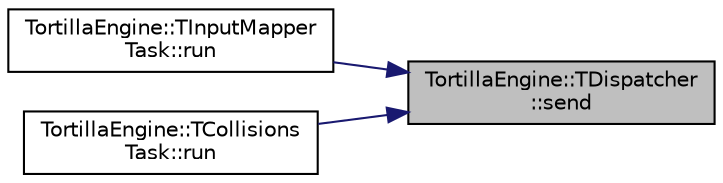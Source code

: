 digraph "TortillaEngine::TDispatcher::send"
{
 // LATEX_PDF_SIZE
  edge [fontname="Helvetica",fontsize="10",labelfontname="Helvetica",labelfontsize="10"];
  node [fontname="Helvetica",fontsize="10",shape=record];
  rankdir="RL";
  Node1 [label="TortillaEngine::TDispatcher\l::send",height=0.2,width=0.4,color="black", fillcolor="grey75", style="filled", fontcolor="black",tooltip="Sends a message to all the observers subscribed to this message id."];
  Node1 -> Node2 [dir="back",color="midnightblue",fontsize="10",style="solid",fontname="Helvetica"];
  Node2 [label="TortillaEngine::TInputMapper\lTask::run",height=0.2,width=0.4,color="black", fillcolor="white", style="filled",URL="$class_tortilla_engine_1_1_t_input_mapper_task.html#a8ac17b32f56abf4ab59f16874da7679d",tooltip="Recives the events in order and launch the messages of the actions."];
  Node1 -> Node3 [dir="back",color="midnightblue",fontsize="10",style="solid",fontname="Helvetica"];
  Node3 [label="TortillaEngine::TCollisions\lTask::run",height=0.2,width=0.4,color="black", fillcolor="white", style="filled",URL="$class_tortilla_engine_1_1_t_collisions_task.html#a2c1ec859f7fee45133496e825d3d065f",tooltip="Execute the collision detection check of all the subscribed colliders."];
}
